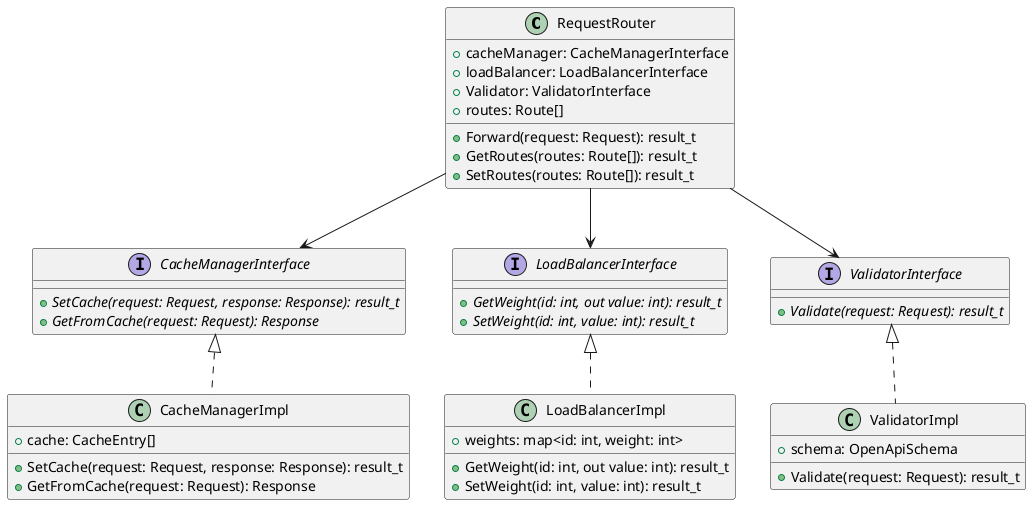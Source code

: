 @startuml
class RequestRouter {
  +cacheManager: CacheManagerInterface
  +loadBalancer: LoadBalancerInterface
  +Validator: ValidatorInterface
  +routes: Route[]
  +Forward(request: Request): result_t
  +GetRoutes(routes: Route[]): result_t
  +SetRoutes(routes: Route[]): result_t
}

interface CacheManagerInterface {
  {abstract} +SetCache(request: Request, response: Response): result_t
  {abstract} +GetFromCache(request: Request): Response
}

class CacheManagerImpl implements CacheManagerInterface {
  +cache: CacheEntry[]
  +SetCache(request: Request, response: Response): result_t
  +GetFromCache(request: Request): Response
}

interface LoadBalancerInterface {
  {abstract} +GetWeight(id: int, out value: int): result_t
  {abstract} +SetWeight(id: int, value: int): result_t
}

class LoadBalancerImpl implements LoadBalancerInterface {
  +weights: map<id: int, weight: int>
  +GetWeight(id: int, out value: int): result_t
  +SetWeight(id: int, value: int): result_t
}

interface ValidatorInterface {
  {abstract} +Validate(request: Request): result_t
}

class ValidatorImpl implements ValidatorInterface {
  +schema: OpenApiSchema
  +Validate(request: Request): result_t
}

RequestRouter --> CacheManagerInterface
RequestRouter --> LoadBalancerInterface
RequestRouter --> ValidatorInterface
@enduml
